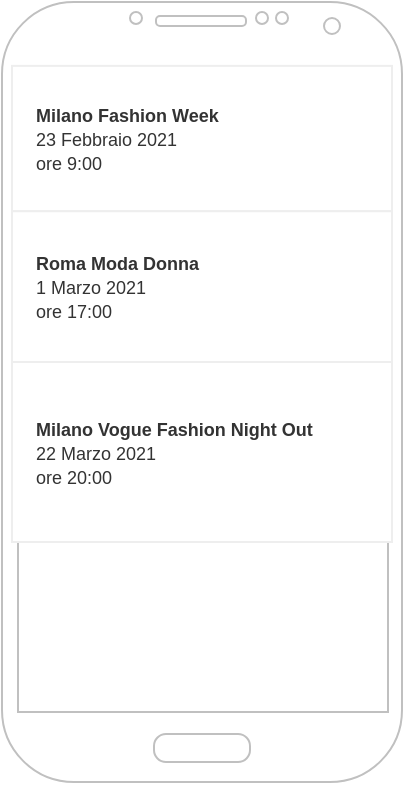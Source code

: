 <mxfile version="14.2.7" type="github">
  <diagram id="yqhHKjv8DTa1UdCs9VWj" name="Page-1">
    <mxGraphModel dx="679" dy="370" grid="1" gridSize="10" guides="1" tooltips="1" connect="1" arrows="1" fold="1" page="1" pageScale="1" pageWidth="1169" pageHeight="827" math="0" shadow="0">
      <root>
        <mxCell id="0" />
        <mxCell id="1" parent="0" />
        <mxCell id="q_aD0TMkDNw_w8qsBwWm-1" value="" style="verticalLabelPosition=bottom;verticalAlign=top;html=1;shadow=0;dashed=0;strokeWidth=1;shape=mxgraph.android.phone2;strokeColor=#c0c0c0;" vertex="1" parent="1">
          <mxGeometry x="420" y="90" width="200" height="390" as="geometry" />
        </mxCell>
        <mxCell id="q_aD0TMkDNw_w8qsBwWm-2" value="" style="strokeWidth=1;html=1;shadow=0;dashed=0;shape=mxgraph.android.rrect;rSize=0;strokeColor=#eeeeee;fillColor=#ffffff;gradientColor=none;" vertex="1" parent="1">
          <mxGeometry x="425" y="130" width="190" height="230" as="geometry" />
        </mxCell>
        <mxCell id="q_aD0TMkDNw_w8qsBwWm-3" value="&lt;font size=&quot;1&quot;&gt;&lt;span style=&quot;font-size: 9px&quot;&gt;&lt;b&gt;Milano Fashion Week&amp;nbsp;&lt;/b&gt;&lt;br&gt;23 Febbraio 2021&lt;br&gt;ore 9:00&amp;nbsp;&lt;br&gt;&lt;/span&gt;&lt;/font&gt;" style="strokeColor=inherit;fillColor=inherit;gradientColor=inherit;strokeWidth=1;html=1;shadow=0;dashed=0;shape=mxgraph.android.rrect;rSize=0;align=left;spacingLeft=10;fontSize=8;fontColor=#333333;" vertex="1" parent="q_aD0TMkDNw_w8qsBwWm-2">
          <mxGeometry y="-8.077" width="190" height="72.692" as="geometry" />
        </mxCell>
        <mxCell id="q_aD0TMkDNw_w8qsBwWm-4" value="&lt;font size=&quot;1&quot;&gt;&lt;span style=&quot;font-size: 9px&quot;&gt;&lt;b&gt;Roma Moda Donna&lt;/b&gt;&lt;br&gt;1 Marzo 2021&lt;br&gt;ore 17:00&amp;nbsp;&lt;br&gt;&lt;/span&gt;&lt;/font&gt;" style="strokeColor=inherit;fillColor=inherit;gradientColor=inherit;strokeWidth=1;html=1;shadow=0;dashed=0;shape=mxgraph.android.rrect;rSize=0;align=left;spacingLeft=10;fontSize=8;fontColor=#333333;" vertex="1" parent="q_aD0TMkDNw_w8qsBwWm-2">
          <mxGeometry y="64.62" width="190" height="75.38" as="geometry" />
        </mxCell>
        <mxCell id="q_aD0TMkDNw_w8qsBwWm-5" value="&lt;font size=&quot;1&quot;&gt;&lt;span style=&quot;font-size: 9px&quot;&gt;&lt;b&gt;Milano Vogue Fashion Night Out&amp;nbsp;&lt;/b&gt;&lt;br&gt;22 Marzo 2021&lt;br&gt;ore 20:00&amp;nbsp;&lt;br&gt;&lt;/span&gt;&lt;/font&gt;" style="strokeColor=inherit;fillColor=inherit;gradientColor=inherit;strokeWidth=1;html=1;shadow=0;dashed=0;shape=mxgraph.android.rrect;rSize=0;align=left;spacingLeft=10;fontSize=8;fontColor=#333333;" vertex="1" parent="q_aD0TMkDNw_w8qsBwWm-2">
          <mxGeometry y="140" width="190" height="90" as="geometry" />
        </mxCell>
        <mxCell id="q_aD0TMkDNw_w8qsBwWm-11" value="" style="shape=image;html=1;verticalAlign=top;verticalLabelPosition=bottom;labelBackgroundColor=#ffffff;imageAspect=0;aspect=fixed;image=https://cdn4.iconfinder.com/data/icons/36-slim-icons/87/star.png" vertex="1" parent="q_aD0TMkDNw_w8qsBwWm-2">
          <mxGeometry x="159.67" y="10.004" width="21.808" height="21.808" as="geometry" />
        </mxCell>
        <mxCell id="q_aD0TMkDNw_w8qsBwWm-13" value="" style="shape=image;html=1;verticalAlign=top;verticalLabelPosition=bottom;labelBackgroundColor=#ffffff;imageAspect=0;aspect=fixed;image=https://cdn4.iconfinder.com/data/icons/36-slim-icons/87/star.png" vertex="1" parent="q_aD0TMkDNw_w8qsBwWm-2">
          <mxGeometry x="157.25" y="80" width="19.95" height="19.95" as="geometry" />
        </mxCell>
        <mxCell id="q_aD0TMkDNw_w8qsBwWm-15" value="" style="shape=image;html=1;verticalAlign=top;verticalLabelPosition=bottom;labelBackgroundColor=#ffffff;imageAspect=0;aspect=fixed;image=https://cdn4.iconfinder.com/data/icons/36-slim-icons/87/star.png" vertex="1" parent="q_aD0TMkDNw_w8qsBwWm-2">
          <mxGeometry x="157.25" y="160" width="24.23" height="24.23" as="geometry" />
        </mxCell>
      </root>
    </mxGraphModel>
  </diagram>
</mxfile>
